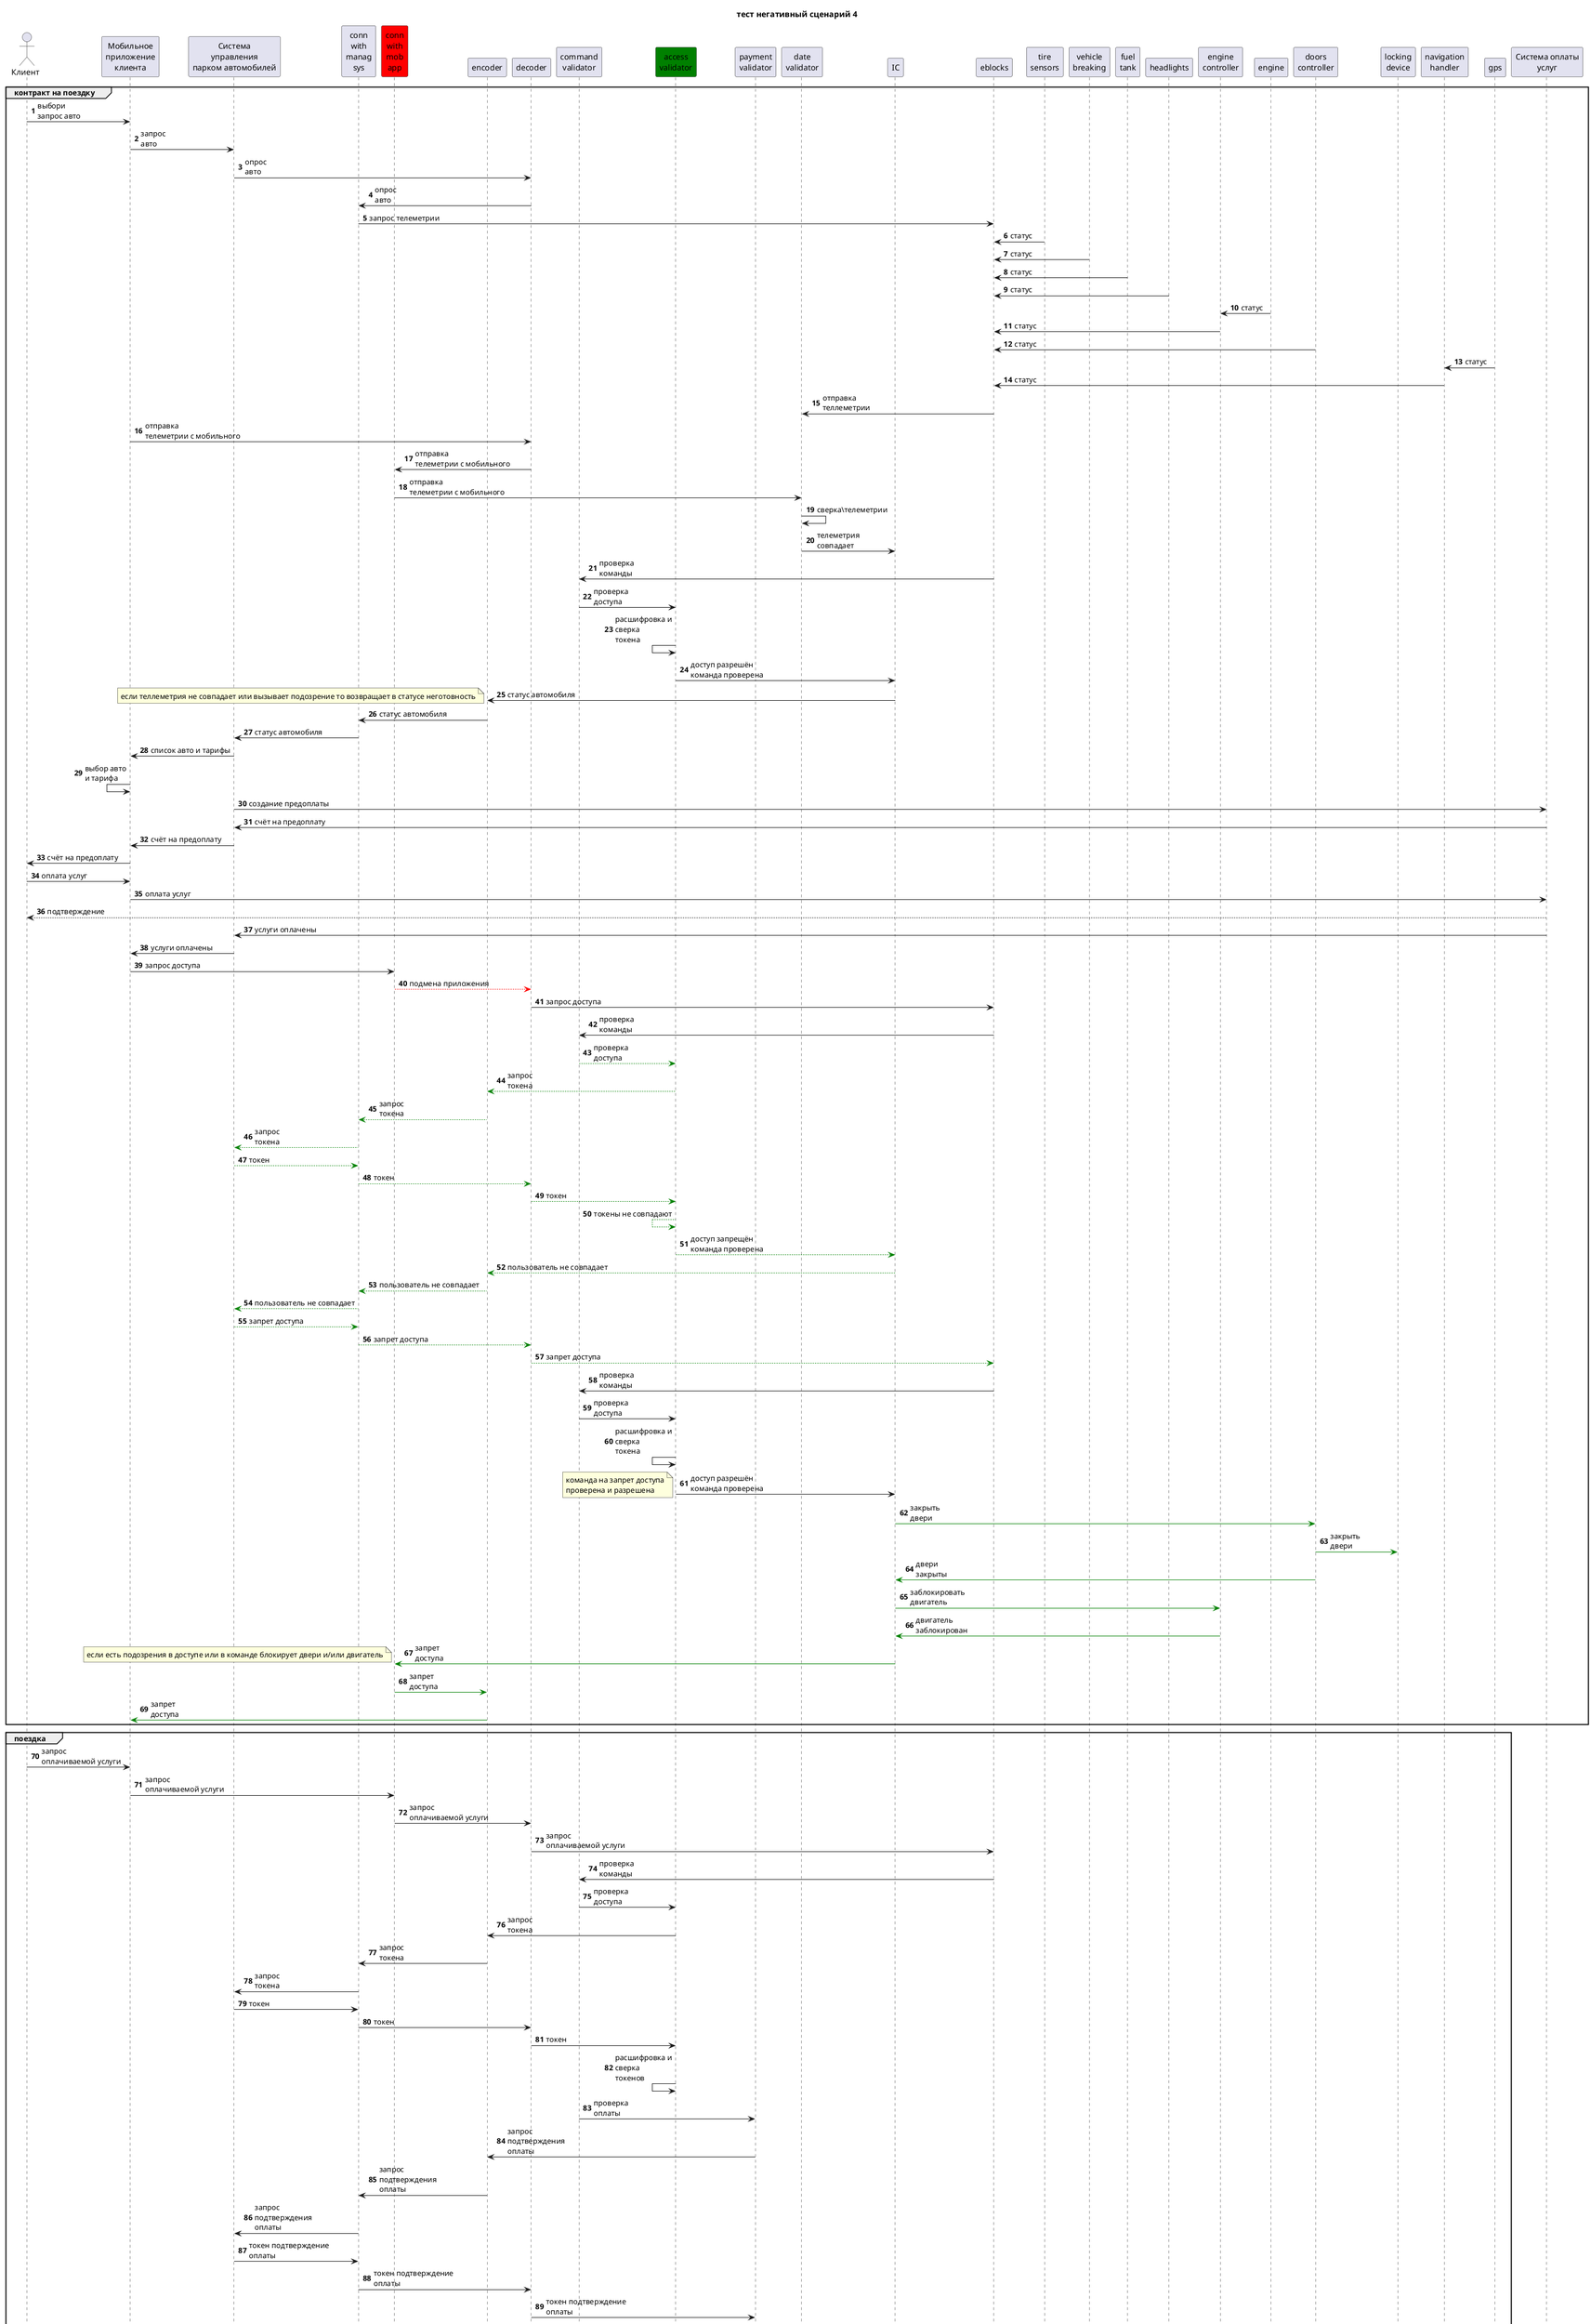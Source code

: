 @startuml test_sec_negative_4
title тест негативный сценарий 4
autonumber
actor "Клиент" as client
participant "Мобильное\nприложение\nклиента" as mobile
participant "Система\nуправления\nпарком автомобилей" as manage_sys
participant "conn\nwith\nmanag\nsys" as conn_with_manag_sys
participant "conn\nwith\nmob\napp" as conn_with_mob_app #Red
participant "encoder" as encoder
participant "decoder" as decoder
participant "command\nvalidator" as command_validator
participant "access\nvalidator" as access_validator #Green
participant "payment\nvalidator" as payment_validator
participant "date\nvalidator" as data_validator
participant "IC" as ic
participant "eblocks" as eblocks
participant "tire\nsensors" as tire_sensors
participant "vehicle\nbreaking" as vehicle_braking
participant "fuel\ntank" as fuel_tank
participant "headlights" as headlights
participant "engine\ncontroller" as engine_controller
participant "engine" as engine
participant "doors\ncontroller" as doors_controller
participant "locking\ndevice" as locking_device
participant "navigation\nhandler" as navigation_handler
participant "gps" as gps
participant "Система оплаты\nуслуг" as bank
group контракт на поездку
    client -> mobile: выбори\nзапрос авто
    mobile -> manage_sys: запрос\nавто
    manage_sys -> decoder: опрос\nавто
    decoder -> conn_with_manag_sys: опрос\nавто
    conn_with_manag_sys -> eblocks: запрос телеметрии
    tire_sensors -> eblocks: статус
    vehicle_braking -> eblocks: статус
    fuel_tank -> eblocks: статус
    headlights -> eblocks: статус
    engine -> engine_controller: статус
    engine_controller -> eblocks: статус
    doors_controller -> eblocks: статус
    gps -> navigation_handler: статус
    navigation_handler -> eblocks: статус
    eblocks -> data_validator: отправка\nтеллеметрии
    mobile -> decoder: отправка\nтелеметрии с мобильного
    decoder -> conn_with_mob_app: отправка\nтелеметрии с мобильного
    conn_with_mob_app -> data_validator: отправка\nтелеметрии с мобильного
    data_validator -> data_validator: сверка\телеметрии
    data_validator -> ic: телеметрия\nсовпадает
    eblocks -> command_validator: проверка\nкоманды
    command_validator -> access_validator: проверка\nдоступа
    access_validator <- access_validator: расшифровка и\nсверка\nтокена
    access_validator -> ic: доступ разрешён\nкоманда проверена
    ic -> encoder: статус автомобиля
    note left: если теллеметрия не совпадает или вызывает подозрение то возвращает в статусе неготовность
    encoder -> conn_with_manag_sys: статус автомобиля
    conn_with_manag_sys -> manage_sys: статус автомобиля
    manage_sys -> mobile: список авто и тарифы
    mobile <- mobile: выбор авто\nи тарифа
    manage_sys -> bank: создание предоплаты
    bank -> manage_sys: счёт на предоплату
    manage_sys -> mobile: счёт на предоплату
    mobile -> client: счёт на предоплату
    client -> mobile: оплата услуг
    mobile -> bank: оплата услуг
    bank --> client: подтверждение
    bank -> manage_sys: услуги оплачены
    manage_sys -> mobile: услуги оплачены
    mobile -> conn_with_mob_app: запрос доступа
    conn_with_mob_app -[#red]-> decoder: подмена приложения
    decoder -> eblocks: запрос доступа
    eblocks -> command_validator: проверка\nкоманды
    command_validator -[#green]-> access_validator: проверка\nдоступа
    access_validator -[#green]-> encoder: запрос\nтокена
    encoder -[#green]-> conn_with_manag_sys: запрос\nтокена 
    conn_with_manag_sys -[#green]-> manage_sys: запрос\nтокена
    manage_sys -[#green]-> conn_with_manag_sys: токен
    conn_with_manag_sys -[#green]-> decoder: токен
    decoder -[#green]-> access_validator: токен
    access_validator <--[#green] access_validator: токены не совпадают
    access_validator -[#green]-> ic: доступ запрещён\nкоманда проверена
    ic -[#green]-> encoder: пользователь не совпадает
    encoder -[#green]-> conn_with_manag_sys: пользователь не совпадает
    conn_with_manag_sys -[#green]-> manage_sys: пользователь не совпадает
    manage_sys -[#green]-> conn_with_manag_sys: запрет доступа
    conn_with_manag_sys -[#green]-> decoder: запрет доступа
    decoder -[#green]-> eblocks: запрет доступа
    eblocks -> command_validator: проверка\nкоманды
    command_validator -> access_validator: проверка\nдоступа
    access_validator <- access_validator: расшифровка и\nсверка\nтокена
    access_validator -> ic: доступ разрешён\nкоманда проверена
    note left: команда на запрет доступа\nпроверена и разрешена
    ic [#green]-> doors_controller: закрыть\nдвери
    doors_controller [#green]-> locking_device: закрыть\nдвери
    doors_controller [#green]-> ic: двери\nзакрыты
    ic [#green]-> engine_controller: заблокировать\nдвигатель
    engine_controller [#green]-> ic: двигатель\nзаблокирован
    ic [#green]-> conn_with_mob_app: запрет\nдоступа
    note left: если есть подозрения в доступе или в команде блокирует двери и/или двигатель
    conn_with_mob_app [#green]-> encoder: запрет\nдоступа
    encoder [#green]-> mobile: запрет\nдоступа
end
group поездка
    client -> mobile: запрос\nоплачиваемой услуги
    mobile -> conn_with_mob_app: запрос\nоплачиваемой услуги
    conn_with_mob_app -> decoder: запрос\nоплачиваемой услуги
    decoder -> eblocks: запрос\nоплачиваемой услуги
    eblocks -> command_validator: проверка\nкоманды
    command_validator -> access_validator: проверка\nдоступа
    access_validator -> encoder: запрос\nтокена
    encoder -> conn_with_manag_sys: запрос\nтокена 
    conn_with_manag_sys -> manage_sys: запрос\nтокена
    manage_sys -> conn_with_manag_sys: токен
    conn_with_manag_sys -> decoder: токен
    decoder -> access_validator: токен
    access_validator <- access_validator: расшифровка и\nсверка\nтокенов
    command_validator -> payment_validator: проверка\nоплаты
    payment_validator -> encoder: запрос\nподтверждения\nоплаты
    encoder -> conn_with_manag_sys: запрос\nподтверждения\nоплаты
    conn_with_manag_sys -> manage_sys: запрос\nподтверждения\nоплаты
    manage_sys -> conn_with_manag_sys: токен подтверждение\nоплаты
    conn_with_manag_sys -> decoder: токен подтверждение\nоплаты
    decoder -> payment_validator: токен подтверждение\nоплаты
    payment_validator <- payment_validator: расшифровка и\nсверка\nтокенов
    access_validator -> ic: доступ разрешён\nкоманда проверена
    payment_validator -> ic: оплата\nпроверена
    ic -> ic: выполнение\nуслуги
    ic -> eblocks: стастус\nвыполнения\nзапроса на услугу
    eblocks -> command_validator: проверка\nкоманды
    command_validator -> access_validator: проверка\nдоступа
    access_validator -> encoder: запрос\nтокена
    encoder -> conn_with_manag_sys: запрос\nтокена 
    conn_with_manag_sys -> manage_sys: запрос\nтокена
    manage_sys -> conn_with_manag_sys: токен
    conn_with_manag_sys -> decoder: токен
    decoder -> access_validator: токен
    access_validator <- access_validator: расшифровка и\nсверка\nтокенов
    access_validator -> ic: доступ разрешён\nкоманда проверена
    ic -> encoder: стастус\nвыполнения\nзапроса на услугу
    encoder -> conn_with_mob_app: стастус\nвыполнения\nзапроса на услугу
    ic -> eblocks: запрос телеметрии
    tire_sensors -> eblocks: статус
    vehicle_braking -> eblocks: статус
    fuel_tank -> eblocks: статус
    headlights -> eblocks: статус
    engine -> engine_controller: статус
    engine_controller -> eblocks: статус
    doors_controller -> eblocks: статус
    gps -> navigation_handler: статус
    navigation_handler -> eblocks: статус
    eblocks -> data_validator: отправка\nтеллеметрии
    mobile -> decoder: отправка\nтелеметрии с мобильного
    decoder -> conn_with_mob_app: отправка\nтелеметрии с мобильного
    conn_with_mob_app -> data_validator: отправка\nтелеметрии с мобильного
    data_validator -> data_validator: сверка\телеметрии
    data_validator -> ic: телеметрия\nсовпадает
    note left: если data_validator не подтвердил корректность данных \nили сомневается в исправности автомобиля, \nто присылает уведомления о подтверждении данных клиенту,\nесли не соблюдается скорость или район поездки, то предупреждает 3 раза,\n на 4 блокирует возможность разгоняться и отправляет уведомлени в систему паркинга
    ic -> encoder: статус автомобиля
    encoder -> conn_with_manag_sys: статус автомобиля
    conn_with_manag_sys -> manage_sys: статус автомобиля
end
group завершение поездки и возврат авто
    client -> mobile: возврат авто
    mobile -> conn_with_mob_app: возврат авто
    conn_with_mob_app -> decoder: возврат авто
    decoder -> eblocks: возврат авто
    eblocks -> command_validator: проверка\nкоманды
    command_validator -> access_validator: проверка\nдоступа
    access_validator -> encoder: запрос\nтокена
    encoder -> conn_with_manag_sys: запрос\nтокена 
    conn_with_manag_sys -> manage_sys: запрос\nтокена
    manage_sys -> conn_with_manag_sys: токен
    conn_with_manag_sys -> decoder: токен
    decoder -> access_validator: токен
    access_validator <- access_validator: расшифровка и\nсверка\nтокенов
    access_validator -> ic: доступ разрешён\nкоманда проверена
    ic -> eblocks: запрос телеметрии
    tire_sensors -> eblocks: статус
    vehicle_braking -> eblocks: статус
    fuel_tank -> eblocks: статус
    headlights -> eblocks: статус
    engine -> engine_controller: статус
    engine_controller -> eblocks: статус
    doors_controller -> eblocks: статус
    gps -> navigation_handler: статус
    navigation_handler -> eblocks: статус
    eblocks -> data_validator: отправка\nтеллеметрии
    mobile -> decoder: отправка\nтелеметрии с мобильного
    decoder -> conn_with_mob_app: отправка\nтелеметрии с мобильного
    conn_with_mob_app -> data_validator: отправка\nтелеметрии с мобильного
    data_validator -> data_validator: сверка\телеметрии
    data_validator -> ic: телеметрия\nсовпадает
    ic -> encoder: возврат авто\nсводка по поездке
    encoder -> conn_with_manag_sys: возврат авто\nсводка по поездке
    conn_with_manag_sys -> manage_sys: возврат авто\nсводка по поездке
    manage_sys -> bank: создание\nфинального счёта
    bank -> mobile: финальный счёт
    mobile -> client: финальный счёт
    client -> mobile: оплата
    mobile -> bank: оплата
    bank -> mobile: финальный чек\nпо услуге
    mobile -> client: финальный чек\nпо услуге
    ic -> eblocks: возврат авто
    eblocks -> command_validator: проверка\nкоманды
    command_validator -> access_validator: проверка\nдоступа
    access_validator -> encoder: запрос\nтокена
    encoder -> conn_with_manag_sys: запрос\nтокена 
    conn_with_manag_sys -> manage_sys: запрос\nтокена
    manage_sys -> conn_with_manag_sys: токен
    conn_with_manag_sys -> decoder: токен
    decoder -> access_validator: токен
    access_validator <- access_validator: расшифровка и\nсверка\nтокенов
    command_validator -> payment_validator: проверка\nоплаты
    payment_validator -> encoder: запрос\nподтверждения\nоплаты
    encoder -> conn_with_manag_sys: запрос\nподтверждения\nоплаты
    conn_with_manag_sys -> manage_sys: запрос\nподтверждения\nоплаты
    manage_sys -> conn_with_manag_sys: токен подтверждение\nоплаты
    conn_with_manag_sys -> decoder: токен подтверждение\nоплаты
    decoder -> payment_validator: токен подтверждение\nоплаты
    payment_validator <- payment_validator: расшифровка и\nсверка\nтокенов
    access_validator -> ic: доступ разрешён\nкоманда проверена
    payment_validator -> ic: оплата\nпроверена
    note left: если оплата не прошла уведомляет систему контроля парка и уведомляет клиента\n и не завершает аренду
    ic -> engine_controller: заблокировать двигатель
    engine_controller -> ic: двигатель заблокирован
    ic -> doors_controller: закрыть двери
    doors_controller -> locking_device: закрыть двери
    doors_controller -> ic: двери закрыты
end
@enduml
